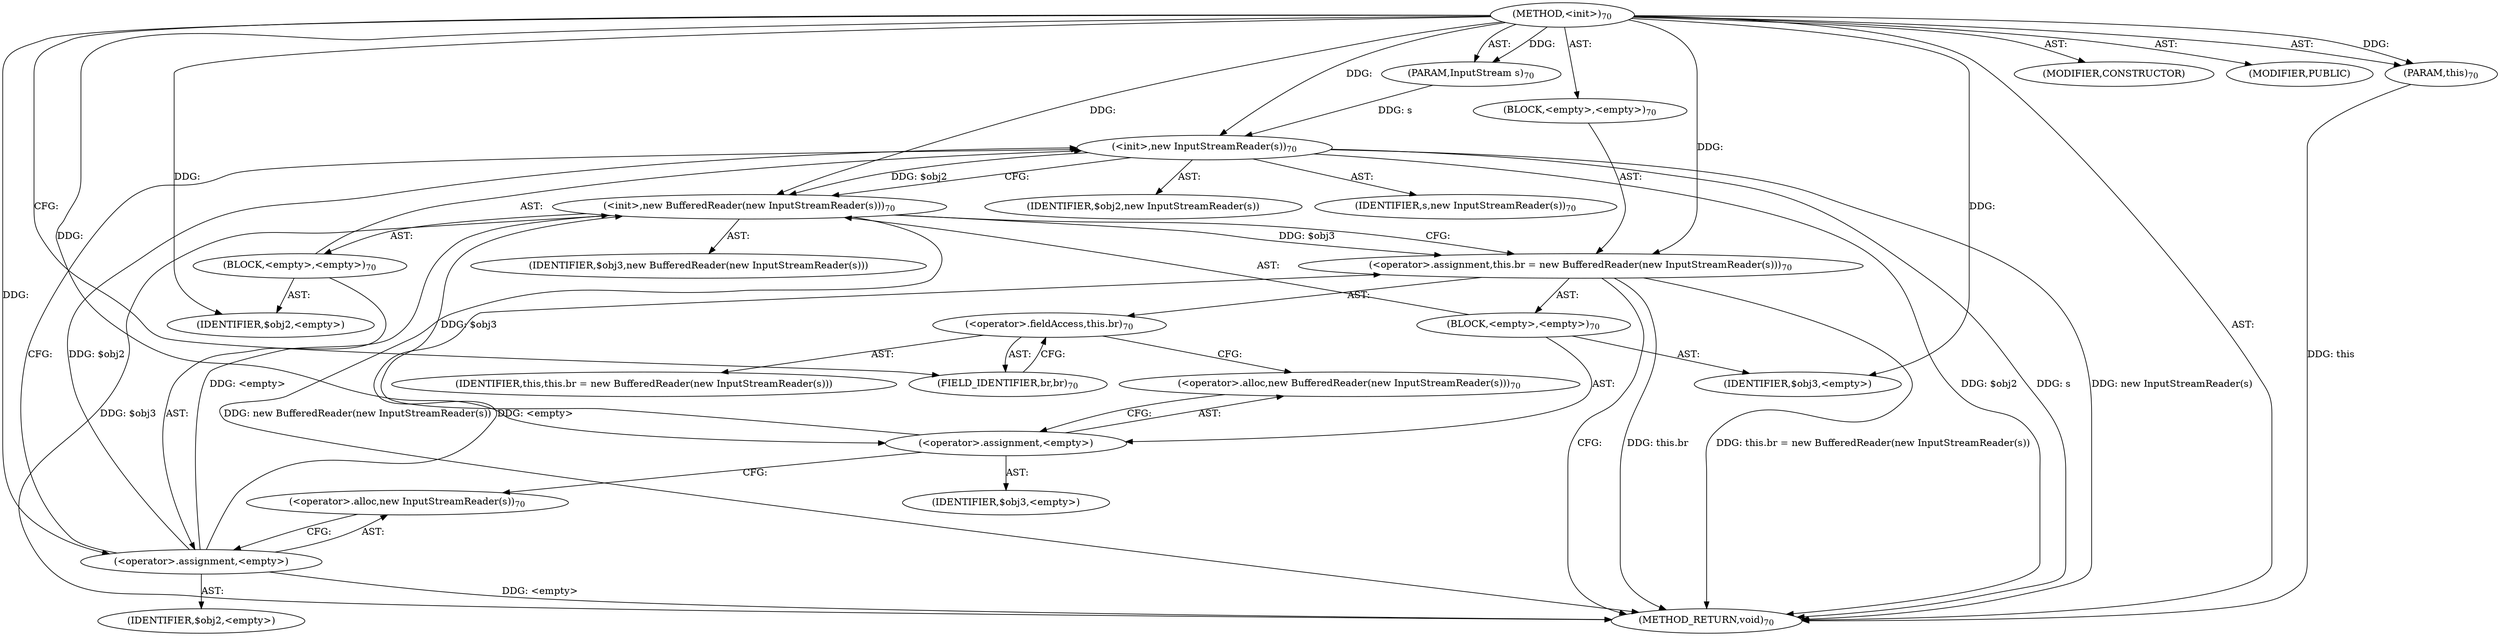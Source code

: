 digraph "&lt;init&gt;" {  
"219" [label = <(METHOD,&lt;init&gt;)<SUB>70</SUB>> ]
"220" [label = <(PARAM,this)<SUB>70</SUB>> ]
"221" [label = <(PARAM,InputStream s)<SUB>70</SUB>> ]
"222" [label = <(BLOCK,&lt;empty&gt;,&lt;empty&gt;)<SUB>70</SUB>> ]
"223" [label = <(&lt;operator&gt;.assignment,this.br = new BufferedReader(new InputStreamReader(s)))<SUB>70</SUB>> ]
"224" [label = <(&lt;operator&gt;.fieldAccess,this.br)<SUB>70</SUB>> ]
"225" [label = <(IDENTIFIER,this,this.br = new BufferedReader(new InputStreamReader(s)))> ]
"226" [label = <(FIELD_IDENTIFIER,br,br)<SUB>70</SUB>> ]
"227" [label = <(BLOCK,&lt;empty&gt;,&lt;empty&gt;)<SUB>70</SUB>> ]
"228" [label = <(&lt;operator&gt;.assignment,&lt;empty&gt;)> ]
"229" [label = <(IDENTIFIER,$obj3,&lt;empty&gt;)> ]
"230" [label = <(&lt;operator&gt;.alloc,new BufferedReader(new InputStreamReader(s)))<SUB>70</SUB>> ]
"231" [label = <(&lt;init&gt;,new BufferedReader(new InputStreamReader(s)))<SUB>70</SUB>> ]
"232" [label = <(IDENTIFIER,$obj3,new BufferedReader(new InputStreamReader(s)))> ]
"233" [label = <(BLOCK,&lt;empty&gt;,&lt;empty&gt;)<SUB>70</SUB>> ]
"234" [label = <(&lt;operator&gt;.assignment,&lt;empty&gt;)> ]
"235" [label = <(IDENTIFIER,$obj2,&lt;empty&gt;)> ]
"236" [label = <(&lt;operator&gt;.alloc,new InputStreamReader(s))<SUB>70</SUB>> ]
"237" [label = <(&lt;init&gt;,new InputStreamReader(s))<SUB>70</SUB>> ]
"238" [label = <(IDENTIFIER,$obj2,new InputStreamReader(s))> ]
"239" [label = <(IDENTIFIER,s,new InputStreamReader(s))<SUB>70</SUB>> ]
"240" [label = <(IDENTIFIER,$obj2,&lt;empty&gt;)> ]
"241" [label = <(IDENTIFIER,$obj3,&lt;empty&gt;)> ]
"242" [label = <(MODIFIER,CONSTRUCTOR)> ]
"243" [label = <(MODIFIER,PUBLIC)> ]
"244" [label = <(METHOD_RETURN,void)<SUB>70</SUB>> ]
  "219" -> "220"  [ label = "AST: "] 
  "219" -> "221"  [ label = "AST: "] 
  "219" -> "222"  [ label = "AST: "] 
  "219" -> "242"  [ label = "AST: "] 
  "219" -> "243"  [ label = "AST: "] 
  "219" -> "244"  [ label = "AST: "] 
  "222" -> "223"  [ label = "AST: "] 
  "223" -> "224"  [ label = "AST: "] 
  "223" -> "227"  [ label = "AST: "] 
  "224" -> "225"  [ label = "AST: "] 
  "224" -> "226"  [ label = "AST: "] 
  "227" -> "228"  [ label = "AST: "] 
  "227" -> "231"  [ label = "AST: "] 
  "227" -> "241"  [ label = "AST: "] 
  "228" -> "229"  [ label = "AST: "] 
  "228" -> "230"  [ label = "AST: "] 
  "231" -> "232"  [ label = "AST: "] 
  "231" -> "233"  [ label = "AST: "] 
  "233" -> "234"  [ label = "AST: "] 
  "233" -> "237"  [ label = "AST: "] 
  "233" -> "240"  [ label = "AST: "] 
  "234" -> "235"  [ label = "AST: "] 
  "234" -> "236"  [ label = "AST: "] 
  "237" -> "238"  [ label = "AST: "] 
  "237" -> "239"  [ label = "AST: "] 
  "223" -> "244"  [ label = "CFG: "] 
  "224" -> "230"  [ label = "CFG: "] 
  "226" -> "224"  [ label = "CFG: "] 
  "228" -> "236"  [ label = "CFG: "] 
  "231" -> "223"  [ label = "CFG: "] 
  "230" -> "228"  [ label = "CFG: "] 
  "234" -> "237"  [ label = "CFG: "] 
  "237" -> "231"  [ label = "CFG: "] 
  "236" -> "234"  [ label = "CFG: "] 
  "219" -> "226"  [ label = "CFG: "] 
  "220" -> "244"  [ label = "DDG: this"] 
  "223" -> "244"  [ label = "DDG: this.br"] 
  "231" -> "244"  [ label = "DDG: $obj3"] 
  "234" -> "244"  [ label = "DDG: &lt;empty&gt;"] 
  "237" -> "244"  [ label = "DDG: $obj2"] 
  "237" -> "244"  [ label = "DDG: s"] 
  "237" -> "244"  [ label = "DDG: new InputStreamReader(s)"] 
  "231" -> "244"  [ label = "DDG: new BufferedReader(new InputStreamReader(s))"] 
  "223" -> "244"  [ label = "DDG: this.br = new BufferedReader(new InputStreamReader(s))"] 
  "219" -> "220"  [ label = "DDG: "] 
  "219" -> "221"  [ label = "DDG: "] 
  "234" -> "223"  [ label = "DDG: &lt;empty&gt;"] 
  "231" -> "223"  [ label = "DDG: $obj3"] 
  "219" -> "223"  [ label = "DDG: "] 
  "219" -> "228"  [ label = "DDG: "] 
  "219" -> "241"  [ label = "DDG: "] 
  "228" -> "231"  [ label = "DDG: $obj3"] 
  "219" -> "231"  [ label = "DDG: "] 
  "234" -> "231"  [ label = "DDG: &lt;empty&gt;"] 
  "237" -> "231"  [ label = "DDG: $obj2"] 
  "219" -> "234"  [ label = "DDG: "] 
  "219" -> "240"  [ label = "DDG: "] 
  "234" -> "237"  [ label = "DDG: $obj2"] 
  "219" -> "237"  [ label = "DDG: "] 
  "221" -> "237"  [ label = "DDG: s"] 
}
